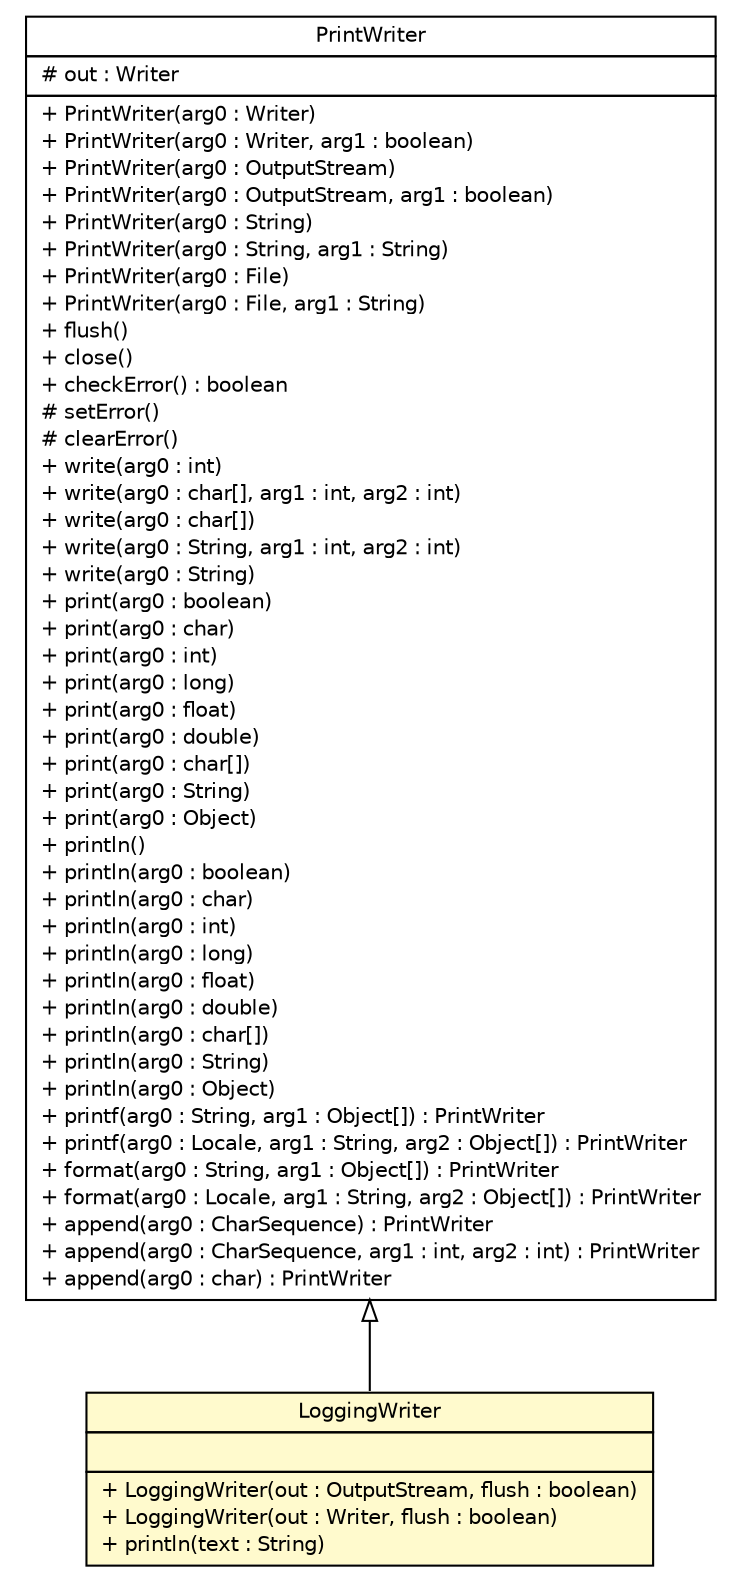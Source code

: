 #!/usr/local/bin/dot
#
# Class diagram 
# Generated by UMLGraph version 5.1 (http://www.umlgraph.org/)
#

digraph G {
	edge [fontname="Helvetica",fontsize=10,labelfontname="Helvetica",labelfontsize=10];
	node [fontname="Helvetica",fontsize=10,shape=plaintext];
	nodesep=0.25;
	ranksep=0.5;
	// com.apporiented.hermesftp.utils.LoggingWriter
	c16020 [label=<<table title="com.apporiented.hermesftp.utils.LoggingWriter" border="0" cellborder="1" cellspacing="0" cellpadding="2" port="p" bgcolor="lemonChiffon" href="./LoggingWriter.html">
		<tr><td><table border="0" cellspacing="0" cellpadding="1">
<tr><td align="center" balign="center"> LoggingWriter </td></tr>
		</table></td></tr>
		<tr><td><table border="0" cellspacing="0" cellpadding="1">
<tr><td align="left" balign="left">  </td></tr>
		</table></td></tr>
		<tr><td><table border="0" cellspacing="0" cellpadding="1">
<tr><td align="left" balign="left"> + LoggingWriter(out : OutputStream, flush : boolean) </td></tr>
<tr><td align="left" balign="left"> + LoggingWriter(out : Writer, flush : boolean) </td></tr>
<tr><td align="left" balign="left"> + println(text : String) </td></tr>
		</table></td></tr>
		</table>>, fontname="Helvetica", fontcolor="black", fontsize=10.0];
	//com.apporiented.hermesftp.utils.LoggingWriter extends java.io.PrintWriter
	c16035:p -> c16020:p [dir=back,arrowtail=empty];
	// java.io.PrintWriter
	c16035 [label=<<table title="java.io.PrintWriter" border="0" cellborder="1" cellspacing="0" cellpadding="2" port="p" href="http://java.sun.com/j2se/1.4.2/docs/api/java/io/PrintWriter.html">
		<tr><td><table border="0" cellspacing="0" cellpadding="1">
<tr><td align="center" balign="center"> PrintWriter </td></tr>
		</table></td></tr>
		<tr><td><table border="0" cellspacing="0" cellpadding="1">
<tr><td align="left" balign="left"> # out : Writer </td></tr>
		</table></td></tr>
		<tr><td><table border="0" cellspacing="0" cellpadding="1">
<tr><td align="left" balign="left"> + PrintWriter(arg0 : Writer) </td></tr>
<tr><td align="left" balign="left"> + PrintWriter(arg0 : Writer, arg1 : boolean) </td></tr>
<tr><td align="left" balign="left"> + PrintWriter(arg0 : OutputStream) </td></tr>
<tr><td align="left" balign="left"> + PrintWriter(arg0 : OutputStream, arg1 : boolean) </td></tr>
<tr><td align="left" balign="left"> + PrintWriter(arg0 : String) </td></tr>
<tr><td align="left" balign="left"> + PrintWriter(arg0 : String, arg1 : String) </td></tr>
<tr><td align="left" balign="left"> + PrintWriter(arg0 : File) </td></tr>
<tr><td align="left" balign="left"> + PrintWriter(arg0 : File, arg1 : String) </td></tr>
<tr><td align="left" balign="left"> + flush() </td></tr>
<tr><td align="left" balign="left"> + close() </td></tr>
<tr><td align="left" balign="left"> + checkError() : boolean </td></tr>
<tr><td align="left" balign="left"> # setError() </td></tr>
<tr><td align="left" balign="left"> # clearError() </td></tr>
<tr><td align="left" balign="left"> + write(arg0 : int) </td></tr>
<tr><td align="left" balign="left"> + write(arg0 : char[], arg1 : int, arg2 : int) </td></tr>
<tr><td align="left" balign="left"> + write(arg0 : char[]) </td></tr>
<tr><td align="left" balign="left"> + write(arg0 : String, arg1 : int, arg2 : int) </td></tr>
<tr><td align="left" balign="left"> + write(arg0 : String) </td></tr>
<tr><td align="left" balign="left"> + print(arg0 : boolean) </td></tr>
<tr><td align="left" balign="left"> + print(arg0 : char) </td></tr>
<tr><td align="left" balign="left"> + print(arg0 : int) </td></tr>
<tr><td align="left" balign="left"> + print(arg0 : long) </td></tr>
<tr><td align="left" balign="left"> + print(arg0 : float) </td></tr>
<tr><td align="left" balign="left"> + print(arg0 : double) </td></tr>
<tr><td align="left" balign="left"> + print(arg0 : char[]) </td></tr>
<tr><td align="left" balign="left"> + print(arg0 : String) </td></tr>
<tr><td align="left" balign="left"> + print(arg0 : Object) </td></tr>
<tr><td align="left" balign="left"> + println() </td></tr>
<tr><td align="left" balign="left"> + println(arg0 : boolean) </td></tr>
<tr><td align="left" balign="left"> + println(arg0 : char) </td></tr>
<tr><td align="left" balign="left"> + println(arg0 : int) </td></tr>
<tr><td align="left" balign="left"> + println(arg0 : long) </td></tr>
<tr><td align="left" balign="left"> + println(arg0 : float) </td></tr>
<tr><td align="left" balign="left"> + println(arg0 : double) </td></tr>
<tr><td align="left" balign="left"> + println(arg0 : char[]) </td></tr>
<tr><td align="left" balign="left"> + println(arg0 : String) </td></tr>
<tr><td align="left" balign="left"> + println(arg0 : Object) </td></tr>
<tr><td align="left" balign="left"> + printf(arg0 : String, arg1 : Object[]) : PrintWriter </td></tr>
<tr><td align="left" balign="left"> + printf(arg0 : Locale, arg1 : String, arg2 : Object[]) : PrintWriter </td></tr>
<tr><td align="left" balign="left"> + format(arg0 : String, arg1 : Object[]) : PrintWriter </td></tr>
<tr><td align="left" balign="left"> + format(arg0 : Locale, arg1 : String, arg2 : Object[]) : PrintWriter </td></tr>
<tr><td align="left" balign="left"> + append(arg0 : CharSequence) : PrintWriter </td></tr>
<tr><td align="left" balign="left"> + append(arg0 : CharSequence, arg1 : int, arg2 : int) : PrintWriter </td></tr>
<tr><td align="left" balign="left"> + append(arg0 : char) : PrintWriter </td></tr>
		</table></td></tr>
		</table>>, fontname="Helvetica", fontcolor="black", fontsize=10.0];
}

